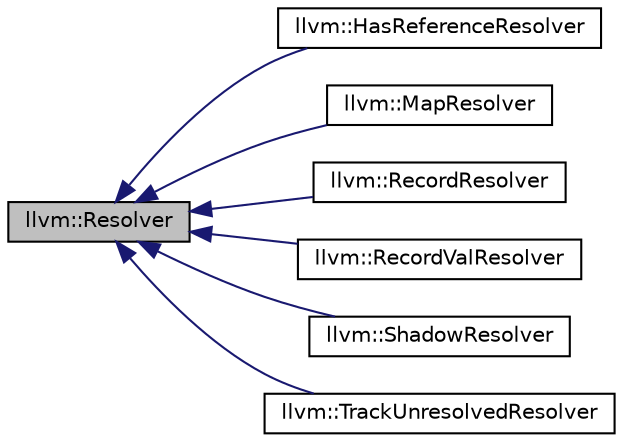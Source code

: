 digraph "llvm::Resolver"
{
 // LATEX_PDF_SIZE
  bgcolor="transparent";
  edge [fontname="Helvetica",fontsize="10",labelfontname="Helvetica",labelfontsize="10"];
  node [fontname="Helvetica",fontsize="10",shape="box"];
  rankdir="LR";
  Node1 [label="llvm::Resolver",height=0.2,width=0.4,color="black", fillcolor="grey75", style="filled", fontcolor="black",tooltip="Interface for looking up the initializer for a variable name, used by Init::resolveReferences."];
  Node1 -> Node2 [dir="back",color="midnightblue",fontsize="10",style="solid",fontname="Helvetica"];
  Node2 [label="llvm::HasReferenceResolver",height=0.2,width=0.4,color="black",URL="$classllvm_1_1HasReferenceResolver.html",tooltip="Do not resolve anything, but keep track of whether a given variable was referenced."];
  Node1 -> Node3 [dir="back",color="midnightblue",fontsize="10",style="solid",fontname="Helvetica"];
  Node3 [label="llvm::MapResolver",height=0.2,width=0.4,color="black",URL="$classllvm_1_1MapResolver.html",tooltip="Resolve arbitrary mappings."];
  Node1 -> Node4 [dir="back",color="midnightblue",fontsize="10",style="solid",fontname="Helvetica"];
  Node4 [label="llvm::RecordResolver",height=0.2,width=0.4,color="black",URL="$classllvm_1_1RecordResolver.html",tooltip="Resolve all variables from a record except for unset variables."];
  Node1 -> Node5 [dir="back",color="midnightblue",fontsize="10",style="solid",fontname="Helvetica"];
  Node5 [label="llvm::RecordValResolver",height=0.2,width=0.4,color="black",URL="$classllvm_1_1RecordValResolver.html",tooltip="Resolve all references to a specific RecordVal."];
  Node1 -> Node6 [dir="back",color="midnightblue",fontsize="10",style="solid",fontname="Helvetica"];
  Node6 [label="llvm::ShadowResolver",height=0.2,width=0.4,color="black",URL="$classllvm_1_1ShadowResolver.html",tooltip="Delegate resolving to a sub-resolver, but shadow some variable names."];
  Node1 -> Node7 [dir="back",color="midnightblue",fontsize="10",style="solid",fontname="Helvetica"];
  Node7 [label="llvm::TrackUnresolvedResolver",height=0.2,width=0.4,color="black",URL="$classllvm_1_1TrackUnresolvedResolver.html",tooltip="(Optionally) delegate resolving to a sub-resolver, and keep track whether there were unresolved refer..."];
}
